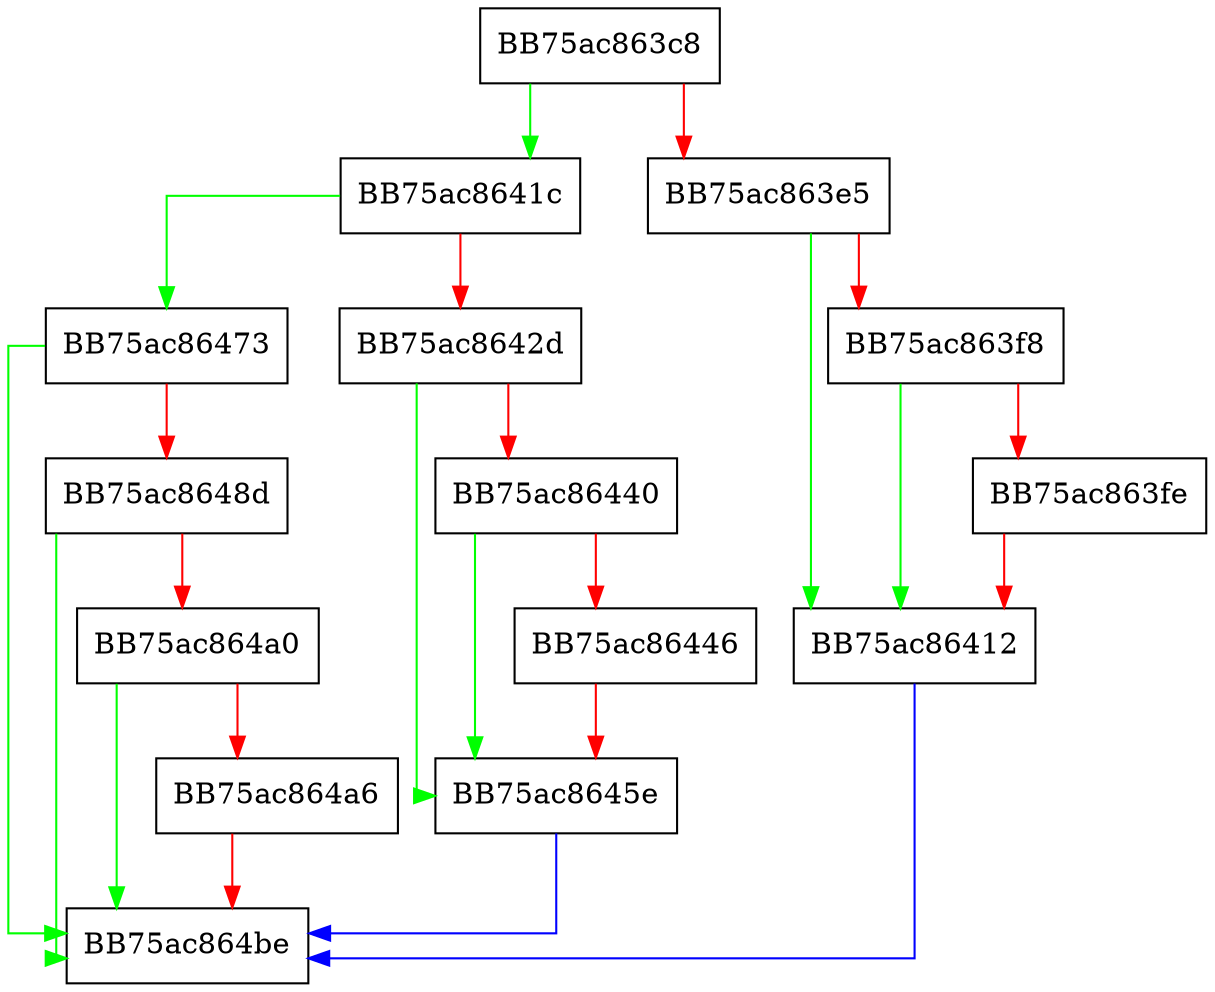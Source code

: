 digraph AddToQueue {
  node [shape="box"];
  graph [splines=ortho];
  BB75ac863c8 -> BB75ac8641c [color="green"];
  BB75ac863c8 -> BB75ac863e5 [color="red"];
  BB75ac863e5 -> BB75ac86412 [color="green"];
  BB75ac863e5 -> BB75ac863f8 [color="red"];
  BB75ac863f8 -> BB75ac86412 [color="green"];
  BB75ac863f8 -> BB75ac863fe [color="red"];
  BB75ac863fe -> BB75ac86412 [color="red"];
  BB75ac86412 -> BB75ac864be [color="blue"];
  BB75ac8641c -> BB75ac86473 [color="green"];
  BB75ac8641c -> BB75ac8642d [color="red"];
  BB75ac8642d -> BB75ac8645e [color="green"];
  BB75ac8642d -> BB75ac86440 [color="red"];
  BB75ac86440 -> BB75ac8645e [color="green"];
  BB75ac86440 -> BB75ac86446 [color="red"];
  BB75ac86446 -> BB75ac8645e [color="red"];
  BB75ac8645e -> BB75ac864be [color="blue"];
  BB75ac86473 -> BB75ac864be [color="green"];
  BB75ac86473 -> BB75ac8648d [color="red"];
  BB75ac8648d -> BB75ac864be [color="green"];
  BB75ac8648d -> BB75ac864a0 [color="red"];
  BB75ac864a0 -> BB75ac864be [color="green"];
  BB75ac864a0 -> BB75ac864a6 [color="red"];
  BB75ac864a6 -> BB75ac864be [color="red"];
}